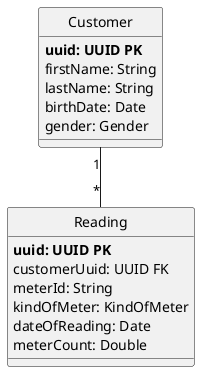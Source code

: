 @startuml
' configuration
hide circle
skinparam linetype ortho

' comment
entity "Customer" as Customer {
    **uuid: UUID PK**
    firstName: String
    lastName: String
    birthDate: Date
    gender: Gender
}

entity "Reading" as Reading {
    **uuid: UUID PK**
    customerUuid: UUID FK
    meterId: String
    kindOfMeter: KindOfMeter
    dateOfReading: Date
    meterCount: Double
}

Customer "1" -- "*" Reading

@enduml